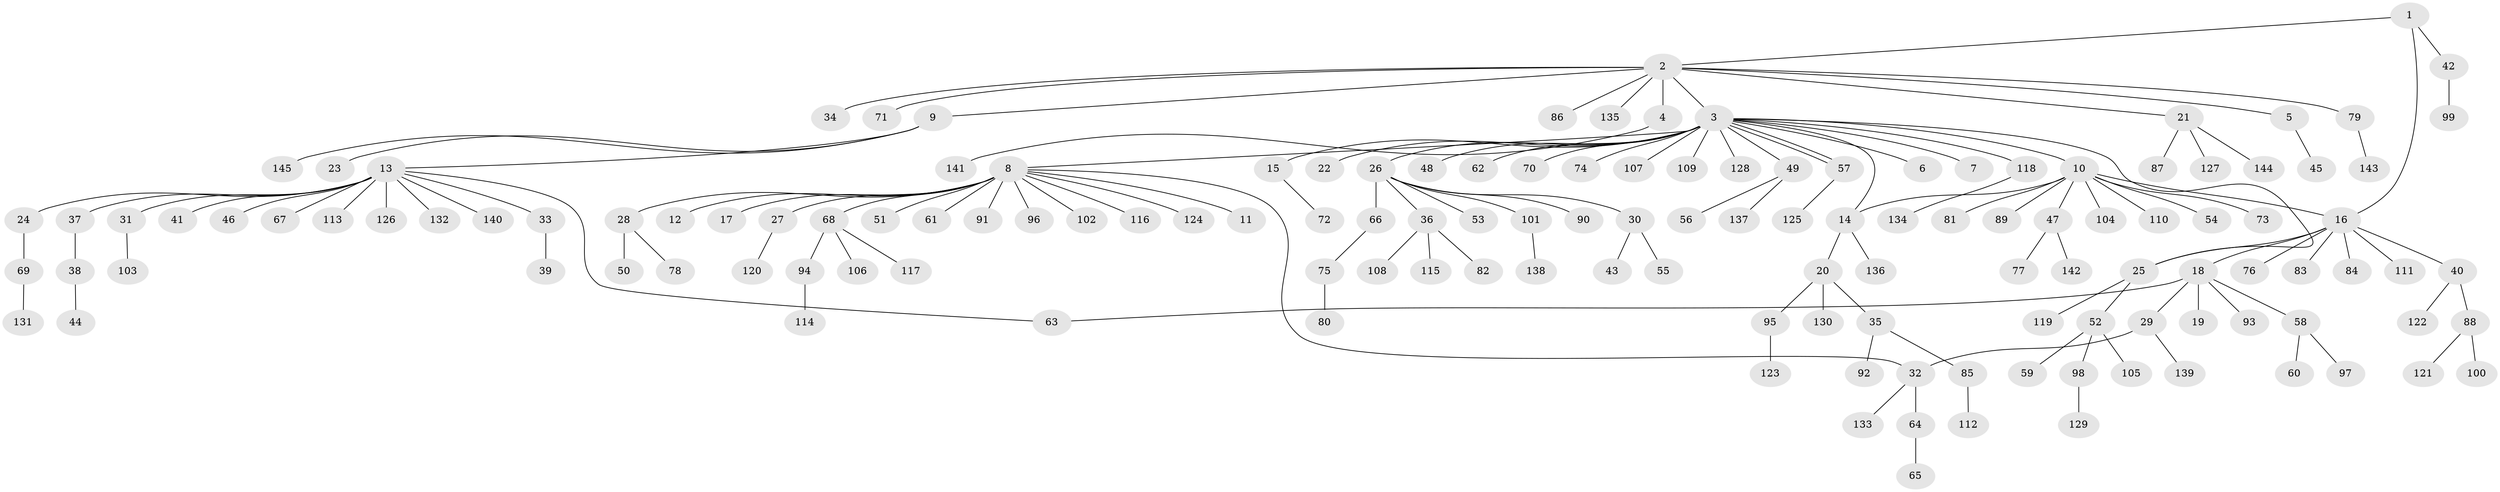 // coarse degree distribution, {3: 0.023255813953488372, 1: 0.9069767441860465, 24: 0.023255813953488372, 9: 0.046511627906976744}
// Generated by graph-tools (version 1.1) at 2025/51/03/04/25 21:51:35]
// undirected, 145 vertices, 150 edges
graph export_dot {
graph [start="1"]
  node [color=gray90,style=filled];
  1;
  2;
  3;
  4;
  5;
  6;
  7;
  8;
  9;
  10;
  11;
  12;
  13;
  14;
  15;
  16;
  17;
  18;
  19;
  20;
  21;
  22;
  23;
  24;
  25;
  26;
  27;
  28;
  29;
  30;
  31;
  32;
  33;
  34;
  35;
  36;
  37;
  38;
  39;
  40;
  41;
  42;
  43;
  44;
  45;
  46;
  47;
  48;
  49;
  50;
  51;
  52;
  53;
  54;
  55;
  56;
  57;
  58;
  59;
  60;
  61;
  62;
  63;
  64;
  65;
  66;
  67;
  68;
  69;
  70;
  71;
  72;
  73;
  74;
  75;
  76;
  77;
  78;
  79;
  80;
  81;
  82;
  83;
  84;
  85;
  86;
  87;
  88;
  89;
  90;
  91;
  92;
  93;
  94;
  95;
  96;
  97;
  98;
  99;
  100;
  101;
  102;
  103;
  104;
  105;
  106;
  107;
  108;
  109;
  110;
  111;
  112;
  113;
  114;
  115;
  116;
  117;
  118;
  119;
  120;
  121;
  122;
  123;
  124;
  125;
  126;
  127;
  128;
  129;
  130;
  131;
  132;
  133;
  134;
  135;
  136;
  137;
  138;
  139;
  140;
  141;
  142;
  143;
  144;
  145;
  1 -- 2;
  1 -- 16;
  1 -- 42;
  2 -- 3;
  2 -- 4;
  2 -- 5;
  2 -- 9;
  2 -- 21;
  2 -- 34;
  2 -- 71;
  2 -- 79;
  2 -- 86;
  2 -- 135;
  3 -- 6;
  3 -- 7;
  3 -- 8;
  3 -- 10;
  3 -- 14;
  3 -- 15;
  3 -- 22;
  3 -- 25;
  3 -- 26;
  3 -- 48;
  3 -- 49;
  3 -- 57;
  3 -- 57;
  3 -- 62;
  3 -- 70;
  3 -- 74;
  3 -- 107;
  3 -- 109;
  3 -- 118;
  3 -- 128;
  4 -- 141;
  5 -- 45;
  8 -- 11;
  8 -- 12;
  8 -- 17;
  8 -- 27;
  8 -- 28;
  8 -- 32;
  8 -- 51;
  8 -- 61;
  8 -- 68;
  8 -- 91;
  8 -- 96;
  8 -- 102;
  8 -- 116;
  8 -- 124;
  9 -- 13;
  9 -- 23;
  9 -- 145;
  10 -- 14;
  10 -- 16;
  10 -- 47;
  10 -- 54;
  10 -- 73;
  10 -- 81;
  10 -- 89;
  10 -- 104;
  10 -- 110;
  13 -- 24;
  13 -- 31;
  13 -- 33;
  13 -- 37;
  13 -- 41;
  13 -- 46;
  13 -- 63;
  13 -- 67;
  13 -- 113;
  13 -- 126;
  13 -- 132;
  13 -- 140;
  14 -- 20;
  14 -- 136;
  15 -- 72;
  16 -- 18;
  16 -- 25;
  16 -- 40;
  16 -- 76;
  16 -- 83;
  16 -- 84;
  16 -- 111;
  18 -- 19;
  18 -- 29;
  18 -- 58;
  18 -- 63;
  18 -- 93;
  20 -- 35;
  20 -- 95;
  20 -- 130;
  21 -- 87;
  21 -- 127;
  21 -- 144;
  24 -- 69;
  25 -- 52;
  25 -- 119;
  26 -- 30;
  26 -- 36;
  26 -- 53;
  26 -- 66;
  26 -- 90;
  26 -- 101;
  27 -- 120;
  28 -- 50;
  28 -- 78;
  29 -- 32;
  29 -- 139;
  30 -- 43;
  30 -- 55;
  31 -- 103;
  32 -- 64;
  32 -- 133;
  33 -- 39;
  35 -- 85;
  35 -- 92;
  36 -- 82;
  36 -- 108;
  36 -- 115;
  37 -- 38;
  38 -- 44;
  40 -- 88;
  40 -- 122;
  42 -- 99;
  47 -- 77;
  47 -- 142;
  49 -- 56;
  49 -- 137;
  52 -- 59;
  52 -- 98;
  52 -- 105;
  57 -- 125;
  58 -- 60;
  58 -- 97;
  64 -- 65;
  66 -- 75;
  68 -- 94;
  68 -- 106;
  68 -- 117;
  69 -- 131;
  75 -- 80;
  79 -- 143;
  85 -- 112;
  88 -- 100;
  88 -- 121;
  94 -- 114;
  95 -- 123;
  98 -- 129;
  101 -- 138;
  118 -- 134;
}
